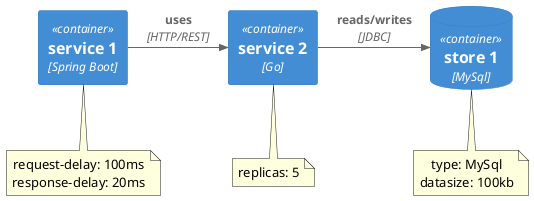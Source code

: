 @startuml
!include <C4/C4_Container>

Container(service1, "service 1", "Spring Boot")
Container(service2, "service 2", "Go")
ContainerDb(store1, "store 1", "MySql")

Rel_R(service1, service2, "uses", "HTTP/REST")
Rel_R(service2, store1, "reads/writes", "JDBC")

note bottom of service1 {
    request-delay: 100ms
    response-delay: 20ms
}

note bottom of service2 {
    replicas: 5
}

note bottom of store1 {
    type: MySql
    datasize: 100kb
}
@enduml
